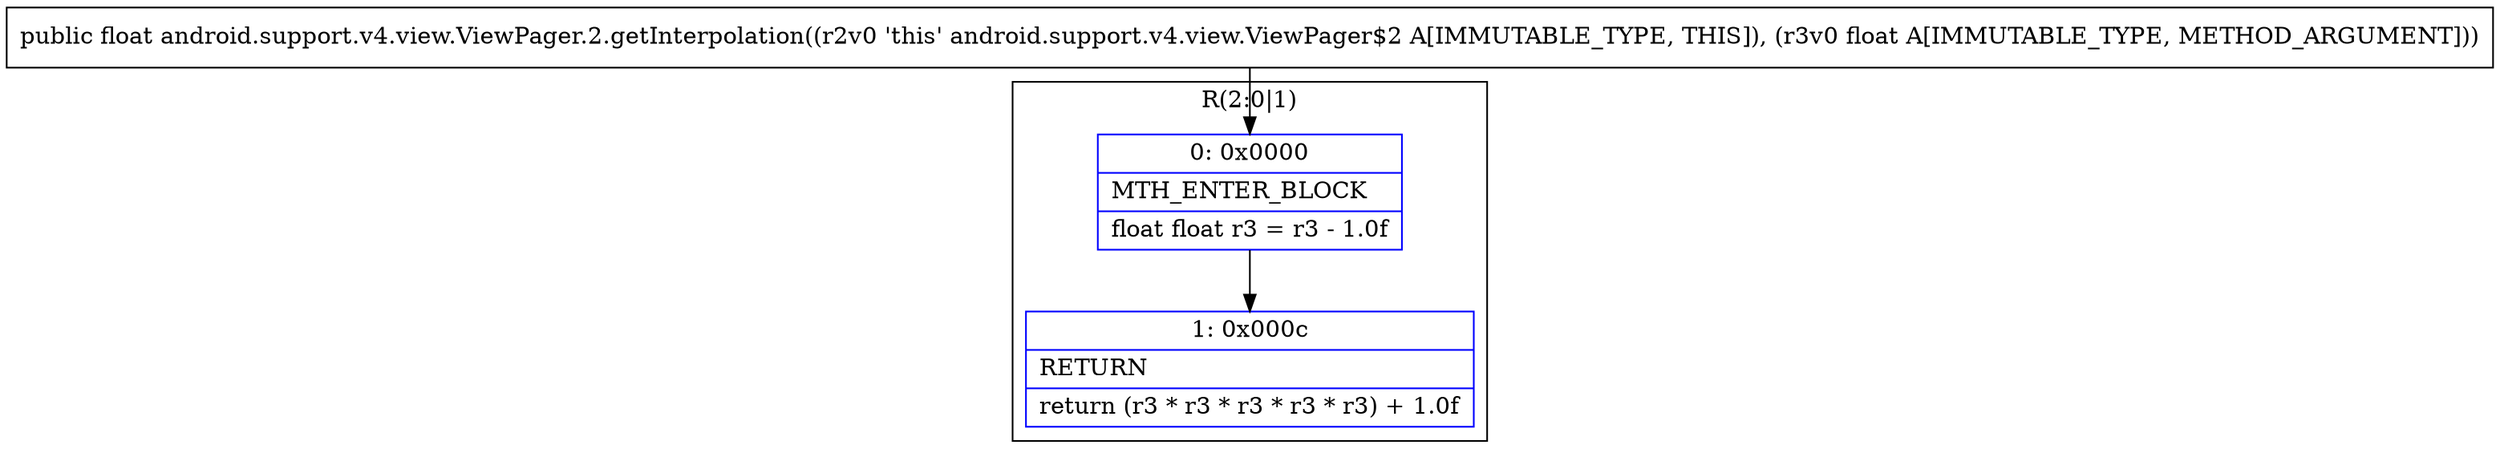 digraph "CFG forandroid.support.v4.view.ViewPager.2.getInterpolation(F)F" {
subgraph cluster_Region_1526351288 {
label = "R(2:0|1)";
node [shape=record,color=blue];
Node_0 [shape=record,label="{0\:\ 0x0000|MTH_ENTER_BLOCK\l|float float r3 = r3 \- 1.0f\l}"];
Node_1 [shape=record,label="{1\:\ 0x000c|RETURN\l|return (r3 * r3 * r3 * r3 * r3) + 1.0f\l}"];
}
MethodNode[shape=record,label="{public float android.support.v4.view.ViewPager.2.getInterpolation((r2v0 'this' android.support.v4.view.ViewPager$2 A[IMMUTABLE_TYPE, THIS]), (r3v0 float A[IMMUTABLE_TYPE, METHOD_ARGUMENT])) }"];
MethodNode -> Node_0;
Node_0 -> Node_1;
}

